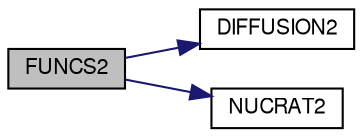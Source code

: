 digraph G
{
  edge [fontname="FreeSans",fontsize="10",labelfontname="FreeSans",labelfontsize="10"];
  node [fontname="FreeSans",fontsize="10",shape=record];
  rankdir=LR;
  Node1 [label="FUNCS2",height=0.2,width=0.4,color="black", fillcolor="grey75", style="filled" fontcolor="black"];
  Node1 -> Node2 [color="midnightblue",fontsize="10",style="solid"];
  Node2 [label="DIFFUSION2",height=0.2,width=0.4,color="black", fillcolor="white", style="filled",URL="$diffusion2_8f.html#aee09eb9238fcf6b563d21a650f3f390f"];
  Node1 -> Node3 [color="midnightblue",fontsize="10",style="solid"];
  Node3 [label="NUCRAT2",height=0.2,width=0.4,color="black", fillcolor="white", style="filled",URL="$nucrat2_8f.html#ad6195d9d65f55622273b59b1f1e997fe"];
}
